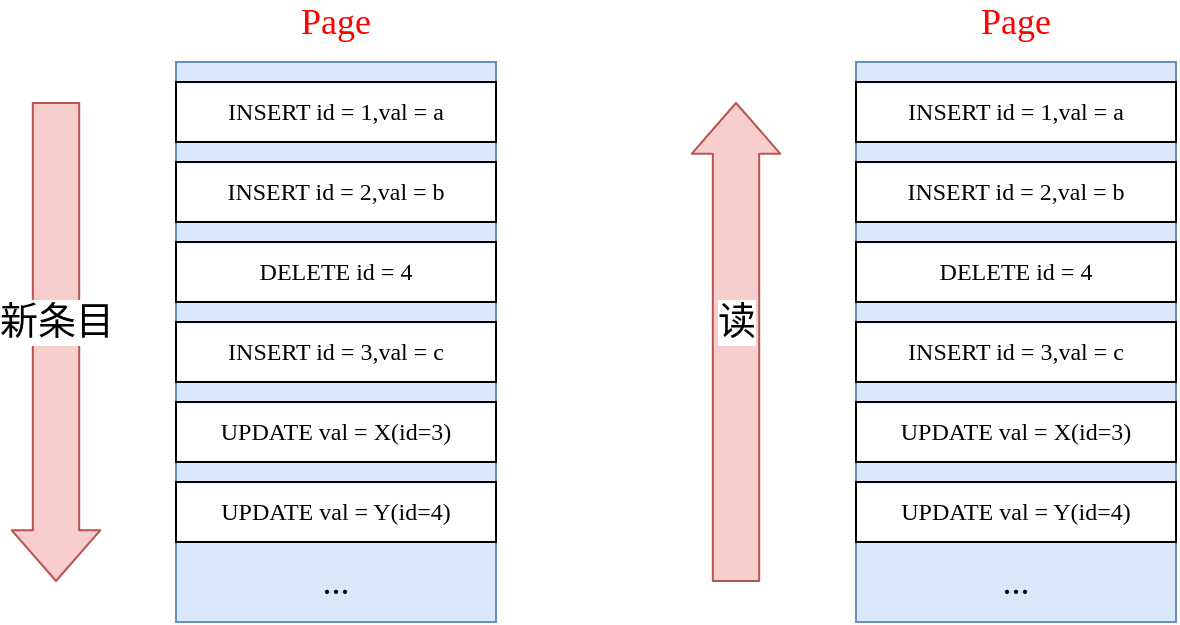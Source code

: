 <mxfile version="12.1.0" type="device" pages="5"><diagram id="jP7zajPqgfhG9g-4Bm9U" name="第 1 页"><mxGraphModel dx="1010" dy="579" grid="1" gridSize="10" guides="1" tooltips="1" connect="1" arrows="1" fold="1" page="1" pageScale="1" pageWidth="827" pageHeight="1169" math="0" shadow="0"><root><mxCell id="0"/><mxCell id="1" parent="0"/><mxCell id="dekaz9-khumnQU2_k5cd-1" value="" style="rounded=0;whiteSpace=wrap;html=1;fillColor=#dae8fc;strokeColor=#6c8ebf;" parent="1" vertex="1"><mxGeometry x="160" y="160" width="160" height="280" as="geometry"/></mxCell><mxCell id="dekaz9-khumnQU2_k5cd-2" value="" style="shape=flexArrow;endArrow=classic;html=1;width=23.2;endSize=8.108;fillColor=#f8cecc;strokeColor=#b85450;" parent="1" edge="1"><mxGeometry width="50" height="50" relative="1" as="geometry"><mxPoint x="100" y="180" as="sourcePoint"/><mxPoint x="100" y="420" as="targetPoint"/></mxGeometry></mxCell><mxCell id="dekaz9-khumnQU2_k5cd-3" value="&lt;font face=&quot;kaiti&quot; style=&quot;font-size: 19px&quot;&gt;新条目&lt;/font&gt;" style="text;html=1;resizable=0;points=[];align=center;verticalAlign=middle;labelBackgroundColor=#ffffff;" parent="dekaz9-khumnQU2_k5cd-2" vertex="1" connectable="0"><mxGeometry x="0.362" y="-3" relative="1" as="geometry"><mxPoint x="3" y="-53.5" as="offset"/></mxGeometry></mxCell><mxCell id="dekaz9-khumnQU2_k5cd-4" value="&lt;font face=&quot;JetBrains Mono&quot; style=&quot;font-size: 18px&quot; color=&quot;#ff0000&quot;&gt;Page&lt;/font&gt;" style="text;html=1;strokeColor=none;fillColor=none;align=center;verticalAlign=middle;whiteSpace=wrap;rounded=0;" parent="1" vertex="1"><mxGeometry x="220" y="130" width="40" height="20" as="geometry"/></mxCell><mxCell id="dekaz9-khumnQU2_k5cd-5" value="&lt;font face=&quot;JetBrains Mono&quot; style=&quot;font-size: 12px&quot;&gt;INSERT id = 1,val = a&lt;/font&gt;" style="rounded=0;whiteSpace=wrap;html=1;" parent="1" vertex="1"><mxGeometry x="160" y="170" width="160" height="30" as="geometry"/></mxCell><mxCell id="dekaz9-khumnQU2_k5cd-7" value="&lt;font face=&quot;JetBrains Mono&quot; style=&quot;font-size: 12px&quot;&gt;INSERT id = 2,val = b&lt;/font&gt;" style="rounded=0;whiteSpace=wrap;html=1;" parent="1" vertex="1"><mxGeometry x="160" y="210" width="160" height="30" as="geometry"/></mxCell><mxCell id="dekaz9-khumnQU2_k5cd-8" value="&lt;font face=&quot;JetBrains Mono&quot; style=&quot;font-size: 12px&quot;&gt;DELETE id = 4&lt;/font&gt;" style="rounded=0;whiteSpace=wrap;html=1;" parent="1" vertex="1"><mxGeometry x="160" y="250" width="160" height="30" as="geometry"/></mxCell><mxCell id="dekaz9-khumnQU2_k5cd-9" value="&lt;font face=&quot;JetBrains Mono&quot; style=&quot;font-size: 12px&quot;&gt;INSERT id = 3,val = c&lt;/font&gt;" style="rounded=0;whiteSpace=wrap;html=1;" parent="1" vertex="1"><mxGeometry x="160" y="290" width="160" height="30" as="geometry"/></mxCell><mxCell id="dekaz9-khumnQU2_k5cd-10" value="&lt;font face=&quot;JetBrains Mono&quot; style=&quot;font-size: 12px&quot;&gt;UPDATE val = X(id=3)&lt;/font&gt;" style="rounded=0;whiteSpace=wrap;html=1;" parent="1" vertex="1"><mxGeometry x="160" y="330" width="160" height="30" as="geometry"/></mxCell><mxCell id="dekaz9-khumnQU2_k5cd-11" value="&lt;font face=&quot;JetBrains Mono&quot; style=&quot;font-size: 12px&quot;&gt;UPDATE val = Y(id=4)&lt;/font&gt;" style="rounded=0;whiteSpace=wrap;html=1;" parent="1" vertex="1"><mxGeometry x="160" y="370" width="160" height="30" as="geometry"/></mxCell><mxCell id="dekaz9-khumnQU2_k5cd-12" value="&lt;font face=&quot;JetBrains Mono&quot; style=&quot;font-size: 18px&quot;&gt;...&lt;/font&gt;" style="text;html=1;strokeColor=none;fillColor=none;align=center;verticalAlign=middle;whiteSpace=wrap;rounded=0;" parent="1" vertex="1"><mxGeometry x="220" y="410" width="40" height="20" as="geometry"/></mxCell><mxCell id="dekaz9-khumnQU2_k5cd-13" value="" style="rounded=0;whiteSpace=wrap;html=1;fillColor=#dae8fc;strokeColor=#6c8ebf;" parent="1" vertex="1"><mxGeometry x="500" y="160" width="160" height="280" as="geometry"/></mxCell><mxCell id="dekaz9-khumnQU2_k5cd-14" value="" style="shape=flexArrow;endArrow=classic;html=1;width=23.2;endSize=8.108;fillColor=#f8cecc;strokeColor=#b85450;" parent="1" edge="1"><mxGeometry width="50" height="50" relative="1" as="geometry"><mxPoint x="440.0" y="420" as="sourcePoint"/><mxPoint x="440.0" y="180" as="targetPoint"/></mxGeometry></mxCell><mxCell id="dekaz9-khumnQU2_k5cd-15" value="&lt;font face=&quot;kaiti&quot;&gt;&lt;span style=&quot;font-size: 19px&quot;&gt;读&lt;/span&gt;&lt;/font&gt;" style="text;html=1;resizable=0;points=[];align=center;verticalAlign=middle;labelBackgroundColor=#ffffff;" parent="dekaz9-khumnQU2_k5cd-14" vertex="1" connectable="0"><mxGeometry x="0.362" y="-3" relative="1" as="geometry"><mxPoint x="-3" y="33.5" as="offset"/></mxGeometry></mxCell><mxCell id="dekaz9-khumnQU2_k5cd-16" value="&lt;font face=&quot;JetBrains Mono&quot; style=&quot;font-size: 18px&quot; color=&quot;#ff0000&quot;&gt;Page&lt;/font&gt;" style="text;html=1;strokeColor=none;fillColor=none;align=center;verticalAlign=middle;whiteSpace=wrap;rounded=0;" parent="1" vertex="1"><mxGeometry x="560" y="130" width="40" height="20" as="geometry"/></mxCell><mxCell id="dekaz9-khumnQU2_k5cd-17" value="&lt;font face=&quot;JetBrains Mono&quot; style=&quot;font-size: 12px&quot;&gt;INSERT id = 1,val = a&lt;/font&gt;" style="rounded=0;whiteSpace=wrap;html=1;" parent="1" vertex="1"><mxGeometry x="500" y="170" width="160" height="30" as="geometry"/></mxCell><mxCell id="dekaz9-khumnQU2_k5cd-18" value="&lt;font face=&quot;JetBrains Mono&quot; style=&quot;font-size: 12px&quot;&gt;INSERT id = 2,val = b&lt;/font&gt;" style="rounded=0;whiteSpace=wrap;html=1;" parent="1" vertex="1"><mxGeometry x="500" y="210" width="160" height="30" as="geometry"/></mxCell><mxCell id="dekaz9-khumnQU2_k5cd-19" value="&lt;font face=&quot;JetBrains Mono&quot; style=&quot;font-size: 12px&quot;&gt;DELETE id = 4&lt;/font&gt;" style="rounded=0;whiteSpace=wrap;html=1;" parent="1" vertex="1"><mxGeometry x="500" y="250" width="160" height="30" as="geometry"/></mxCell><mxCell id="dekaz9-khumnQU2_k5cd-20" value="&lt;font face=&quot;JetBrains Mono&quot; style=&quot;font-size: 12px&quot;&gt;INSERT id = 3,val = c&lt;/font&gt;" style="rounded=0;whiteSpace=wrap;html=1;" parent="1" vertex="1"><mxGeometry x="500" y="290" width="160" height="30" as="geometry"/></mxCell><mxCell id="dekaz9-khumnQU2_k5cd-21" value="&lt;font face=&quot;JetBrains Mono&quot; style=&quot;font-size: 12px&quot;&gt;UPDATE val = X(id=3)&lt;/font&gt;" style="rounded=0;whiteSpace=wrap;html=1;" parent="1" vertex="1"><mxGeometry x="500" y="330" width="160" height="30" as="geometry"/></mxCell><mxCell id="dekaz9-khumnQU2_k5cd-22" value="&lt;font face=&quot;JetBrains Mono&quot; style=&quot;font-size: 12px&quot;&gt;UPDATE val = Y(id=4)&lt;/font&gt;" style="rounded=0;whiteSpace=wrap;html=1;" parent="1" vertex="1"><mxGeometry x="500" y="370" width="160" height="30" as="geometry"/></mxCell><mxCell id="dekaz9-khumnQU2_k5cd-23" value="&lt;font face=&quot;JetBrains Mono&quot; style=&quot;font-size: 18px&quot;&gt;...&lt;/font&gt;" style="text;html=1;strokeColor=none;fillColor=none;align=center;verticalAlign=middle;whiteSpace=wrap;rounded=0;" parent="1" vertex="1"><mxGeometry x="560" y="410" width="40" height="20" as="geometry"/></mxCell></root></mxGraphModel></diagram><diagram id="AgkGV2lyF5n6kLWulBU_" name="第 2 页"><mxGraphModel dx="1010" dy="579" grid="1" gridSize="10" guides="1" tooltips="1" connect="1" arrows="1" fold="1" page="1" pageScale="1" pageWidth="827" pageHeight="1169" math="0" shadow="0"><root><mxCell id="nhoLZl57U8usOUFCGmk0-0"/><mxCell id="nhoLZl57U8usOUFCGmk0-1" parent="nhoLZl57U8usOUFCGmk0-0"/><mxCell id="BDrOz9Wv3HCJVko2jsR2-0" value="" style="rounded=0;whiteSpace=wrap;html=1;fillColor=#dae8fc;strokeColor=#6c8ebf;" parent="nhoLZl57U8usOUFCGmk0-1" vertex="1"><mxGeometry x="160" y="160" width="160" height="280" as="geometry"/></mxCell><mxCell id="BDrOz9Wv3HCJVko2jsR2-1" value="&lt;font face=&quot;JetBrains Mono&quot; style=&quot;font-size: 18px&quot; color=&quot;#ff0000&quot;&gt;Page&lt;/font&gt;" style="text;html=1;strokeColor=none;fillColor=none;align=center;verticalAlign=middle;whiteSpace=wrap;rounded=0;" parent="nhoLZl57U8usOUFCGmk0-1" vertex="1"><mxGeometry x="220" y="130" width="40" height="20" as="geometry"/></mxCell><mxCell id="BDrOz9Wv3HCJVko2jsR2-2" value="&lt;font face=&quot;JetBrains Mono&quot; style=&quot;font-size: 12px&quot;&gt;INSERT id = 1,val = a&lt;/font&gt;" style="rounded=0;whiteSpace=wrap;html=1;" parent="nhoLZl57U8usOUFCGmk0-1" vertex="1"><mxGeometry x="160" y="170" width="160" height="30" as="geometry"/></mxCell><mxCell id="BDrOz9Wv3HCJVko2jsR2-3" value="&lt;font face=&quot;JetBrains Mono&quot; style=&quot;font-size: 12px&quot;&gt;INSERT id = 2,val = b&lt;/font&gt;" style="rounded=0;whiteSpace=wrap;html=1;" parent="nhoLZl57U8usOUFCGmk0-1" vertex="1"><mxGeometry x="160" y="210" width="160" height="30" as="geometry"/></mxCell><mxCell id="BDrOz9Wv3HCJVko2jsR2-4" value="&lt;font face=&quot;JetBrains Mono&quot; style=&quot;font-size: 12px&quot;&gt;DELETE id = 4&lt;/font&gt;" style="rounded=0;whiteSpace=wrap;html=1;" parent="nhoLZl57U8usOUFCGmk0-1" vertex="1"><mxGeometry x="160" y="250" width="160" height="30" as="geometry"/></mxCell><mxCell id="BDrOz9Wv3HCJVko2jsR2-5" value="&lt;font face=&quot;JetBrains Mono&quot; style=&quot;font-size: 12px&quot;&gt;INSERT id = 3,val = c&lt;/font&gt;" style="rounded=0;whiteSpace=wrap;html=1;" parent="nhoLZl57U8usOUFCGmk0-1" vertex="1"><mxGeometry x="160" y="290" width="160" height="30" as="geometry"/></mxCell><mxCell id="BDrOz9Wv3HCJVko2jsR2-6" value="&lt;font face=&quot;JetBrains Mono&quot; style=&quot;font-size: 12px&quot;&gt;UPDATE val = X(id=3)&lt;/font&gt;" style="rounded=0;whiteSpace=wrap;html=1;" parent="nhoLZl57U8usOUFCGmk0-1" vertex="1"><mxGeometry x="160" y="330" width="160" height="30" as="geometry"/></mxCell><mxCell id="BDrOz9Wv3HCJVko2jsR2-7" value="&lt;font face=&quot;JetBrains Mono&quot; style=&quot;font-size: 12px&quot;&gt;UPDATE val = Y(id=4)&lt;/font&gt;" style="rounded=0;whiteSpace=wrap;html=1;" parent="nhoLZl57U8usOUFCGmk0-1" vertex="1"><mxGeometry x="160" y="370" width="160" height="30" as="geometry"/></mxCell><mxCell id="BDrOz9Wv3HCJVko2jsR2-8" value="&lt;font face=&quot;JetBrains Mono&quot; style=&quot;font-size: 18px&quot;&gt;...&lt;/font&gt;" style="text;html=1;strokeColor=none;fillColor=none;align=center;verticalAlign=middle;whiteSpace=wrap;rounded=0;" parent="nhoLZl57U8usOUFCGmk0-1" vertex="1"><mxGeometry x="220" y="410" width="40" height="20" as="geometry"/></mxCell><mxCell id="BDrOz9Wv3HCJVko2jsR2-9" value="&lt;font face=&quot;JetBrains Mono&quot; style=&quot;font-size: 18px&quot; color=&quot;#ff0000&quot;&gt;id = 1&lt;/font&gt;" style="rounded=0;whiteSpace=wrap;html=1;" parent="nhoLZl57U8usOUFCGmk0-1" vertex="1"><mxGeometry x="40" y="210" width="80" height="40" as="geometry"/></mxCell><mxCell id="BDrOz9Wv3HCJVko2jsR2-10" value="&lt;span style=&quot;color: rgb(255 , 0 , 0) ; font-family: &amp;#34;jetbrains mono&amp;#34; ; font-size: 18px ; white-space: normal&quot;&gt;id = 2&lt;/span&gt;" style="rounded=0;whiteSpace=wrap;html=1;" parent="nhoLZl57U8usOUFCGmk0-1" vertex="1"><mxGeometry x="40" y="260" width="80" height="40" as="geometry"/></mxCell><mxCell id="BDrOz9Wv3HCJVko2jsR2-11" value="&lt;span style=&quot;color: rgb(255 , 0 , 0) ; font-family: &amp;#34;jetbrains mono&amp;#34; ; font-size: 18px ; white-space: normal&quot;&gt;id = 3&lt;/span&gt;" style="rounded=0;whiteSpace=wrap;html=1;" parent="nhoLZl57U8usOUFCGmk0-1" vertex="1"><mxGeometry x="40" y="310" width="80" height="40" as="geometry"/></mxCell><mxCell id="BDrOz9Wv3HCJVko2jsR2-12" value="&lt;span style=&quot;color: rgb(255 , 0 , 0) ; font-family: &amp;#34;jetbrains mono&amp;#34; ; font-size: 18px ; white-space: normal&quot;&gt;id = 4&lt;/span&gt;" style="rounded=0;whiteSpace=wrap;html=1;" parent="nhoLZl57U8usOUFCGmk0-1" vertex="1"><mxGeometry x="40" y="360" width="80" height="40" as="geometry"/></mxCell><mxCell id="BDrOz9Wv3HCJVko2jsR2-13" value="" style="endArrow=classic;html=1;exitX=1;exitY=0.5;exitDx=0;exitDy=0;entryX=0;entryY=0.5;entryDx=0;entryDy=0;" parent="nhoLZl57U8usOUFCGmk0-1" source="BDrOz9Wv3HCJVko2jsR2-9" target="BDrOz9Wv3HCJVko2jsR2-2" edge="1"><mxGeometry width="50" height="50" relative="1" as="geometry"><mxPoint x="550" y="170" as="sourcePoint"/><mxPoint x="600" y="120" as="targetPoint"/><Array as="points"><mxPoint x="140" y="230"/><mxPoint x="140" y="185"/></Array></mxGeometry></mxCell><mxCell id="BDrOz9Wv3HCJVko2jsR2-14" value="" style="endArrow=classic;html=1;exitX=1;exitY=0.5;exitDx=0;exitDy=0;entryX=0;entryY=0.5;entryDx=0;entryDy=0;" parent="nhoLZl57U8usOUFCGmk0-1" source="BDrOz9Wv3HCJVko2jsR2-10" target="BDrOz9Wv3HCJVko2jsR2-5" edge="1"><mxGeometry width="50" height="50" relative="1" as="geometry"><mxPoint x="510" y="330" as="sourcePoint"/><mxPoint x="560" y="280" as="targetPoint"/><Array as="points"><mxPoint x="150" y="280"/><mxPoint x="150" y="305"/></Array></mxGeometry></mxCell><mxCell id="BDrOz9Wv3HCJVko2jsR2-15" value="" style="endArrow=classic;html=1;exitX=1;exitY=0.5;exitDx=0;exitDy=0;entryX=0;entryY=0.5;entryDx=0;entryDy=0;" parent="nhoLZl57U8usOUFCGmk0-1" source="BDrOz9Wv3HCJVko2jsR2-11" target="BDrOz9Wv3HCJVko2jsR2-4" edge="1"><mxGeometry width="50" height="50" relative="1" as="geometry"><mxPoint x="460" y="410" as="sourcePoint"/><mxPoint x="510" y="360" as="targetPoint"/><Array as="points"><mxPoint x="140" y="330"/><mxPoint x="140" y="265"/></Array></mxGeometry></mxCell><mxCell id="BDrOz9Wv3HCJVko2jsR2-16" value="" style="endArrow=classic;html=1;exitX=1;exitY=0.5;exitDx=0;exitDy=0;entryX=0;entryY=0.5;entryDx=0;entryDy=0;" parent="nhoLZl57U8usOUFCGmk0-1" source="BDrOz9Wv3HCJVko2jsR2-12" target="BDrOz9Wv3HCJVko2jsR2-7" edge="1"><mxGeometry width="50" height="50" relative="1" as="geometry"><mxPoint x="160" y="530" as="sourcePoint"/><mxPoint x="210" y="480" as="targetPoint"/><Array as="points"><mxPoint x="150" y="380"/></Array></mxGeometry></mxCell><mxCell id="BDrOz9Wv3HCJVko2jsR2-17" value="&lt;font face=&quot;kaiti&quot; style=&quot;font-size: 24px&quot;&gt;建立索引&lt;/font&gt;" style="text;html=1;strokeColor=none;fillColor=none;align=center;verticalAlign=middle;whiteSpace=wrap;rounded=0;" parent="nhoLZl57U8usOUFCGmk0-1" vertex="1"><mxGeometry x="185" y="460" width="110" height="20" as="geometry"/></mxCell><mxCell id="z1NZDXpB3fLRPyTHs7tz-0" value="" style="rounded=0;whiteSpace=wrap;html=1;fillColor=#dae8fc;strokeColor=#6c8ebf;" parent="nhoLZl57U8usOUFCGmk0-1" vertex="1"><mxGeometry x="430" y="160" width="160" height="280" as="geometry"/></mxCell><mxCell id="z1NZDXpB3fLRPyTHs7tz-1" value="&lt;font face=&quot;JetBrains Mono&quot; style=&quot;font-size: 18px&quot; color=&quot;#ff0000&quot;&gt;Page&lt;/font&gt;" style="text;html=1;strokeColor=none;fillColor=none;align=center;verticalAlign=middle;whiteSpace=wrap;rounded=0;" parent="nhoLZl57U8usOUFCGmk0-1" vertex="1"><mxGeometry x="490" y="130" width="40" height="20" as="geometry"/></mxCell><mxCell id="z1NZDXpB3fLRPyTHs7tz-2" value="&lt;font face=&quot;JetBrains Mono&quot; style=&quot;font-size: 12px&quot;&gt;id = 1,val = a&lt;/font&gt;" style="rounded=0;whiteSpace=wrap;html=1;" parent="nhoLZl57U8usOUFCGmk0-1" vertex="1"><mxGeometry x="430" y="170" width="160" height="30" as="geometry"/></mxCell><mxCell id="z1NZDXpB3fLRPyTHs7tz-3" value="&lt;font face=&quot;JetBrains Mono&quot; style=&quot;font-size: 12px&quot;&gt;id = 2,val = b&lt;/font&gt;" style="rounded=0;whiteSpace=wrap;html=1;" parent="nhoLZl57U8usOUFCGmk0-1" vertex="1"><mxGeometry x="430" y="210" width="160" height="30" as="geometry"/></mxCell><mxCell id="z1NZDXpB3fLRPyTHs7tz-4" value="&lt;span style=&quot;font-family: &amp;#34;jetbrains mono&amp;#34;&quot;&gt;id = 3,val = X&lt;/span&gt;" style="rounded=0;whiteSpace=wrap;html=1;" parent="nhoLZl57U8usOUFCGmk0-1" vertex="1"><mxGeometry x="430" y="250" width="160" height="30" as="geometry"/></mxCell><mxCell id="z1NZDXpB3fLRPyTHs7tz-5" value="&lt;span style=&quot;font-family: &amp;#34;jetbrains mono&amp;#34;&quot;&gt;id = 4,val = Y&lt;/span&gt;" style="rounded=0;whiteSpace=wrap;html=1;" parent="nhoLZl57U8usOUFCGmk0-1" vertex="1"><mxGeometry x="430" y="290" width="160" height="30" as="geometry"/></mxCell><mxCell id="z1NZDXpB3fLRPyTHs7tz-8" value="&lt;font face=&quot;JetBrains Mono&quot; style=&quot;font-size: 18px&quot;&gt;...&lt;/font&gt;" style="text;html=1;strokeColor=none;fillColor=none;align=center;verticalAlign=middle;whiteSpace=wrap;rounded=0;" parent="nhoLZl57U8usOUFCGmk0-1" vertex="1"><mxGeometry x="490" y="330" width="40" height="20" as="geometry"/></mxCell><mxCell id="z1NZDXpB3fLRPyTHs7tz-9" value="&lt;font face=&quot;kaiti&quot; style=&quot;font-size: 24px&quot;&gt;压缩日志&lt;/font&gt;" style="text;html=1;strokeColor=none;fillColor=none;align=center;verticalAlign=middle;whiteSpace=wrap;rounded=0;" parent="nhoLZl57U8usOUFCGmk0-1" vertex="1"><mxGeometry x="455" y="460" width="110" height="20" as="geometry"/></mxCell></root></mxGraphModel></diagram><diagram id="PGzryxXYPV_UyrP2J5SD" name="第 3 页"><mxGraphModel dx="2525" dy="1448" grid="1" gridSize="10" guides="1" tooltips="1" connect="1" arrows="1" fold="1" page="1" pageScale="1" pageWidth="827" pageHeight="1169" math="0" shadow="0"><root><mxCell id="U3vxJwbUVzdVlwbtOEuX-0"/><mxCell id="U3vxJwbUVzdVlwbtOEuX-1" parent="U3vxJwbUVzdVlwbtOEuX-0"/><mxCell id="U3vxJwbUVzdVlwbtOEuX-2" value="&lt;font face=&quot;JetBrains Mono&quot; style=&quot;font-size: 19px&quot;&gt;&lt;span class=&quot;fontstyle0&quot;&gt;#include &lt;/span&gt;&lt;span class=&quot;fontstyle2&quot;&gt;&amp;lt;stdio.h&amp;gt;&lt;br&gt;&lt;/span&gt;&lt;span class=&quot;fontstyle0&quot;&gt;int &lt;/span&gt;&lt;span class=&quot;fontstyle2&quot;&gt;main(&lt;/span&gt;&lt;span class=&quot;fontstyle0&quot;&gt;int &lt;/span&gt;&lt;span class=&quot;fontstyle2&quot;&gt;argc, &lt;/span&gt;&lt;span class=&quot;fontstyle0&quot;&gt;char&lt;/span&gt;&lt;span class=&quot;fontstyle2&quot;&gt;* argv[]) {&lt;br&gt;&lt;/span&gt;&lt;span class=&quot;fontstyle0&quot;&gt;&amp;nbsp; &amp;nbsp; float &lt;/span&gt;&lt;span class=&quot;fontstyle2&quot;&gt;x = 0.1;&lt;br&gt;&lt;/span&gt;&lt;span class=&quot;fontstyle0&quot;&gt;&amp;nbsp; &amp;nbsp; float &lt;/span&gt;&lt;span class=&quot;fontstyle2&quot;&gt;y = 0.2;&lt;br&gt;&amp;nbsp; &amp;nbsp; printf(&quot;x+y = %f\n&quot;, x+y);&lt;br&gt;&amp;nbsp; &amp;nbsp; printf(&quot;0.3 = %f\n&quot;, 0.3);&lt;br&gt;}&lt;/span&gt;&amp;nbsp;&amp;nbsp;&lt;/font&gt;" style="rounded=0;whiteSpace=wrap;html=1;align=left;fillColor=#dae8fc;strokeColor=#6c8ebf;" vertex="1" parent="U3vxJwbUVzdVlwbtOEuX-1"><mxGeometry x="80" y="160" width="440" height="200" as="geometry"/></mxCell><mxCell id="U3vxJwbUVzdVlwbtOEuX-3" value="&lt;font face=&quot;JetBrains Mono&quot; style=&quot;font-size: 15px&quot;&gt;&lt;span class=&quot;fontstyle0&quot;&gt;x+y = 0.3&lt;br&gt;0.3 = 0.3&lt;/span&gt;&amp;nbsp;&amp;nbsp;&lt;/font&gt;" style="rounded=0;whiteSpace=wrap;html=1;align=left;fillColor=#d5e8d4;strokeColor=#82b366;" vertex="1" parent="U3vxJwbUVzdVlwbtOEuX-1"><mxGeometry x="640" y="230" width="150" height="60" as="geometry"/></mxCell><mxCell id="U3vxJwbUVzdVlwbtOEuX-4" value="" style="shape=flexArrow;endArrow=classic;html=1;fillColor=#ffe6cc;strokeColor=#d79b00;" edge="1" parent="U3vxJwbUVzdVlwbtOEuX-1"><mxGeometry width="50" height="50" relative="1" as="geometry"><mxPoint x="540" y="260" as="sourcePoint"/><mxPoint x="620" y="260" as="targetPoint"/></mxGeometry></mxCell><mxCell id="U3vxJwbUVzdVlwbtOEuX-5" value="&lt;font face=&quot;JetBrains Mono&quot; style=&quot;font-size: 19px&quot;&gt;&lt;span class=&quot;fontstyle0&quot;&gt;#include &lt;/span&gt;&lt;span class=&quot;fontstyle2&quot;&gt;&amp;lt;stdio.h&amp;gt;&lt;br&gt;&lt;/span&gt;&lt;span class=&quot;fontstyle0&quot;&gt;int &lt;/span&gt;&lt;span class=&quot;fontstyle2&quot;&gt;main(&lt;/span&gt;&lt;span class=&quot;fontstyle0&quot;&gt;int &lt;/span&gt;&lt;span class=&quot;fontstyle2&quot;&gt;argc, &lt;/span&gt;&lt;span class=&quot;fontstyle0&quot;&gt;char&lt;/span&gt;&lt;span class=&quot;fontstyle2&quot;&gt;* argv[]) {&lt;br&gt;&lt;/span&gt;&lt;span class=&quot;fontstyle0&quot;&gt;&amp;nbsp; &amp;nbsp; float &lt;/span&gt;&lt;span class=&quot;fontstyle2&quot;&gt;x = 0.1;&lt;br&gt;&lt;/span&gt;&lt;span class=&quot;fontstyle0&quot;&gt;&amp;nbsp; &amp;nbsp; float &lt;/span&gt;&lt;span class=&quot;fontstyle2&quot;&gt;y = 0.2;&lt;br&gt;&amp;nbsp; &amp;nbsp; printf(&quot;x+y = &lt;font color=&quot;#ff0000&quot;&gt;%.20f&lt;/font&gt;\n&quot;, x+y);&lt;br&gt;&amp;nbsp; &amp;nbsp; printf(&quot;0.3 = &lt;font color=&quot;#ff0000&quot;&gt;%.20f&lt;/font&gt;\n&quot;, 0.3);&lt;br&gt;}&lt;/span&gt;&amp;nbsp;&amp;nbsp;&lt;/font&gt;" style="rounded=0;whiteSpace=wrap;html=1;align=left;fillColor=#dae8fc;strokeColor=#6c8ebf;" vertex="1" parent="U3vxJwbUVzdVlwbtOEuX-1"><mxGeometry x="842.4" y="160" width="440" height="200" as="geometry"/></mxCell><mxCell id="U3vxJwbUVzdVlwbtOEuX-6" value="&lt;font face=&quot;JetBrains Mono&quot; style=&quot;font-size: 15px&quot;&gt;&lt;span class=&quot;fontstyle0&quot;&gt;x+y =&amp;nbsp;&lt;/span&gt;&lt;/font&gt;&lt;font face=&quot;JetBrains Mono&quot; style=&quot;font-size: 15px&quot;&gt;&lt;font color=&quot;#ff0000&quot;&gt;&lt;span class=&quot;fontstyle0&quot;&gt;0.3&lt;/span&gt; &lt;/font&gt;&lt;/font&gt;&lt;br style=&quot;line-height: normal&quot;&gt;&lt;font face=&quot;JetBrains Mono&quot; style=&quot;font-size: 15px&quot;&gt;&lt;span class=&quot;fontstyle0&quot;&gt;0.3 =&amp;nbsp;&lt;/span&gt;&lt;/font&gt;&lt;font face=&quot;JetBrains Mono&quot; color=&quot;#ff0000&quot; style=&quot;font-size: 15px&quot;&gt;&lt;span class=&quot;fontstyle0&quot;&gt;0.3&lt;/span&gt; &lt;font style=&quot;font-size: 15px&quot;&gt;&amp;nbsp;&lt;/font&gt;&lt;/font&gt;" style="rounded=0;whiteSpace=wrap;html=1;align=left;fillColor=#d5e8d4;strokeColor=#82b366;" vertex="1" parent="U3vxJwbUVzdVlwbtOEuX-1"><mxGeometry x="1402" y="230" width="278" height="60" as="geometry"/></mxCell><mxCell id="U3vxJwbUVzdVlwbtOEuX-7" value="" style="shape=flexArrow;endArrow=classic;html=1;fillColor=#ffe6cc;strokeColor=#d79b00;" edge="1" parent="U3vxJwbUVzdVlwbtOEuX-1"><mxGeometry width="50" height="50" relative="1" as="geometry"><mxPoint x="1302.4" y="260" as="sourcePoint"/><mxPoint x="1382.4" y="260" as="targetPoint"/></mxGeometry></mxCell></root></mxGraphModel></diagram><diagram id="_9Wtr5dRzFMC2bOdjJjK" name="第 4 页"><mxGraphModel dx="842" dy="483" grid="1" gridSize="10" guides="1" tooltips="1" connect="1" arrows="1" fold="1" page="1" pageScale="1" pageWidth="827" pageHeight="1169" math="0" shadow="0"><root><mxCell id="XgjSDxvkfsIpTBypaqJC-0"/><mxCell id="XgjSDxvkfsIpTBypaqJC-1" parent="XgjSDxvkfsIpTBypaqJC-0"/><mxCell id="XgjSDxvkfsIpTBypaqJC-2" value="&lt;font face=&quot;JetBrains Mono&quot; style=&quot;font-size: 18px&quot;&gt;&lt;span class=&quot;fontstyle0&quot;&gt;typedef unsigned char&amp;nbsp;&lt;/span&gt;&lt;/font&gt;&lt;font face=&quot;JetBrains Mono&quot; style=&quot;font-size: 18px&quot;&gt;&lt;span class=&quot;fontstyle2&quot;&gt;NumericDigit;&lt;br&gt;&lt;/span&gt;&lt;span class=&quot;fontstyle0&quot;&gt;typedef struct &lt;/span&gt;&lt;span class=&quot;fontstyle2&quot;&gt;{&lt;br&gt;&lt;/span&gt;&lt;span class=&quot;fontstyle0&quot;&gt;&amp;nbsp; &amp;nbsp; int &lt;/span&gt;&lt;span class=&quot;fontstyle2&quot;&gt;ndigits;&lt;br&gt;&lt;/span&gt;&lt;span class=&quot;fontstyle0&quot;&gt;&amp;nbsp; &amp;nbsp; int &lt;/span&gt;&lt;span class=&quot;fontstyle2&quot;&gt;weight;&lt;br&gt;&lt;/span&gt;&lt;span class=&quot;fontstyle0&quot;&gt;&amp;nbsp; &amp;nbsp; int &lt;/span&gt;&lt;span class=&quot;fontstyle2&quot;&gt;scale;&lt;br&gt;&lt;/span&gt;&lt;span class=&quot;fontstyle0&quot;&gt;&amp;nbsp; &amp;nbsp; int &lt;/span&gt;&lt;span class=&quot;fontstyle2&quot;&gt;sign;&lt;br&gt;&amp;nbsp; &amp;nbsp; NumericDigit *digits;&lt;br&gt;} numeric;&lt;/span&gt;&amp;nbsp;&lt;/font&gt;" style="rounded=0;whiteSpace=wrap;html=1;align=left;fillColor=#f5f5f5;strokeColor=#666666;fontColor=#333333;" vertex="1" parent="XgjSDxvkfsIpTBypaqJC-1"><mxGeometry x="160" y="160" width="430" height="200" as="geometry"/></mxCell><mxCell id="XgjSDxvkfsIpTBypaqJC-3" value="" style="rounded=0;whiteSpace=wrap;html=1;fillColor=none;strokeColor=#FF0000;strokeWidth=3;" vertex="1" parent="XgjSDxvkfsIpTBypaqJC-1"><mxGeometry x="200" y="303" width="140" height="20" as="geometry"/></mxCell><mxCell id="XgjSDxvkfsIpTBypaqJC-4" value="" style="rounded=0;whiteSpace=wrap;html=1;fillColor=none;strokeColor=#FF0000;strokeWidth=3;" vertex="1" parent="XgjSDxvkfsIpTBypaqJC-1"><mxGeometry x="160" y="177" width="380" height="20" as="geometry"/></mxCell><mxCell id="XgjSDxvkfsIpTBypaqJC-5" value="" style="endArrow=classic;html=1;exitX=0.857;exitY=0.05;exitDx=0;exitDy=0;entryX=0.5;entryY=1;entryDx=0;entryDy=0;strokeColor=#FF0000;strokeWidth=2;exitPerimeter=0;" edge="1" parent="XgjSDxvkfsIpTBypaqJC-1" source="XgjSDxvkfsIpTBypaqJC-3" target="XgjSDxvkfsIpTBypaqJC-4"><mxGeometry width="50" height="50" relative="1" as="geometry"><mxPoint x="430" y="270" as="sourcePoint"/><mxPoint x="480" y="220" as="targetPoint"/><Array as="points"><mxPoint x="320" y="270"/><mxPoint x="350" y="270"/><mxPoint x="350" y="240"/></Array></mxGeometry></mxCell><mxCell id="XgjSDxvkfsIpTBypaqJC-6" value="&lt;font face=&quot;kaiti&quot; style=&quot;font-size: 18px&quot;&gt;位数&lt;/font&gt;" style="rounded=0;whiteSpace=wrap;html=1;strokeColor=#000000;strokeWidth=1;fillColor=#ffffff;" vertex="1" parent="XgjSDxvkfsIpTBypaqJC-1"><mxGeometry x="20" y="150" width="80" height="40" as="geometry"/></mxCell><mxCell id="XgjSDxvkfsIpTBypaqJC-7" value="&lt;font face=&quot;kaiti&quot; style=&quot;font-size: 12px&quot;&gt;第一个数字的权重&lt;/font&gt;" style="rounded=0;whiteSpace=wrap;html=1;strokeColor=#000000;strokeWidth=1;fillColor=#ffffff;" vertex="1" parent="XgjSDxvkfsIpTBypaqJC-1"><mxGeometry x="20" y="200" width="80" height="40" as="geometry"/></mxCell><mxCell id="XgjSDxvkfsIpTBypaqJC-8" value="&lt;font face=&quot;kaiti&quot;&gt;&lt;span style=&quot;font-size: 18px&quot;&gt;比例因子&lt;/span&gt;&lt;/font&gt;" style="rounded=0;whiteSpace=wrap;html=1;strokeColor=#000000;strokeWidth=1;fillColor=#ffffff;" vertex="1" parent="XgjSDxvkfsIpTBypaqJC-1"><mxGeometry x="20" y="250" width="80" height="40" as="geometry"/></mxCell><mxCell id="XgjSDxvkfsIpTBypaqJC-9" value="&lt;font face=&quot;kaiti&quot;&gt;&lt;span style=&quot;font-size: 18px&quot;&gt;符号&lt;/span&gt;&lt;br&gt;&lt;font style=&quot;font-size: 6px&quot;&gt;（正数、负数、NaN）&lt;/font&gt;&lt;br&gt;&lt;/font&gt;" style="rounded=0;whiteSpace=wrap;html=1;strokeColor=#000000;strokeWidth=1;fillColor=#ffffff;" vertex="1" parent="XgjSDxvkfsIpTBypaqJC-1"><mxGeometry x="20" y="300" width="80" height="40" as="geometry"/></mxCell><mxCell id="XgjSDxvkfsIpTBypaqJC-10" value="&lt;font face=&quot;kaiti&quot;&gt;&lt;span style=&quot;font-size: 18px&quot;&gt;数据&lt;/span&gt;&lt;/font&gt;" style="rounded=0;whiteSpace=wrap;html=1;strokeColor=#000000;strokeWidth=1;fillColor=#ffffff;" vertex="1" parent="XgjSDxvkfsIpTBypaqJC-1"><mxGeometry x="20" y="350" width="80" height="40" as="geometry"/></mxCell><mxCell id="XgjSDxvkfsIpTBypaqJC-11" value="" style="endArrow=classic;html=1;strokeColor=#FF0000;strokeWidth=1;entryX=1;entryY=0.5;entryDx=0;entryDy=0;exitX=0;exitY=0.5;exitDx=0;exitDy=0;" edge="1" parent="XgjSDxvkfsIpTBypaqJC-1" source="XgjSDxvkfsIpTBypaqJC-3" target="XgjSDxvkfsIpTBypaqJC-10"><mxGeometry width="50" height="50" relative="1" as="geometry"><mxPoint x="150" y="430" as="sourcePoint"/><mxPoint x="200" y="380" as="targetPoint"/><Array as="points"><mxPoint x="140" y="313"/><mxPoint x="140" y="370"/></Array></mxGeometry></mxCell><mxCell id="XgjSDxvkfsIpTBypaqJC-12" value="" style="endArrow=classic;html=1;strokeColor=#FF0000;strokeWidth=1;entryX=1;entryY=0.5;entryDx=0;entryDy=0;exitX=-0.004;exitY=0.699;exitDx=0;exitDy=0;exitPerimeter=0;" edge="1" parent="XgjSDxvkfsIpTBypaqJC-1" source="XgjSDxvkfsIpTBypaqJC-2" target="XgjSDxvkfsIpTBypaqJC-9"><mxGeometry width="50" height="50" relative="1" as="geometry"><mxPoint x="160" y="450" as="sourcePoint"/><mxPoint x="210" y="400" as="targetPoint"/></mxGeometry></mxCell><mxCell id="XgjSDxvkfsIpTBypaqJC-13" value="" style="endArrow=classic;html=1;strokeColor=#FF0000;strokeWidth=1;entryX=1;entryY=0.5;entryDx=0;entryDy=0;exitX=0;exitY=0.566;exitDx=0;exitDy=0;exitPerimeter=0;" edge="1" parent="XgjSDxvkfsIpTBypaqJC-1" source="XgjSDxvkfsIpTBypaqJC-2" target="XgjSDxvkfsIpTBypaqJC-8"><mxGeometry width="50" height="50" relative="1" as="geometry"><mxPoint x="168.28" y="249.8" as="sourcePoint"/><mxPoint x="110" y="270" as="targetPoint"/></mxGeometry></mxCell><mxCell id="XgjSDxvkfsIpTBypaqJC-14" value="" style="endArrow=classic;html=1;strokeColor=#FF0000;strokeWidth=1;entryX=1;entryY=0.5;entryDx=0;entryDy=0;exitX=-0.003;exitY=0.454;exitDx=0;exitDy=0;exitPerimeter=0;" edge="1" parent="XgjSDxvkfsIpTBypaqJC-1" source="XgjSDxvkfsIpTBypaqJC-2" target="XgjSDxvkfsIpTBypaqJC-7"><mxGeometry width="50" height="50" relative="1" as="geometry"><mxPoint x="170" y="283.2" as="sourcePoint"/><mxPoint x="110" y="280" as="targetPoint"/></mxGeometry></mxCell><mxCell id="XgjSDxvkfsIpTBypaqJC-15" value="" style="endArrow=classic;html=1;strokeColor=#FF0000;strokeWidth=1;entryX=1;entryY=0.5;entryDx=0;entryDy=0;exitX=0;exitY=0.35;exitDx=0;exitDy=0;exitPerimeter=0;" edge="1" parent="XgjSDxvkfsIpTBypaqJC-1" source="XgjSDxvkfsIpTBypaqJC-2" target="XgjSDxvkfsIpTBypaqJC-6"><mxGeometry width="50" height="50" relative="1" as="geometry"><mxPoint x="168.71" y="260.8" as="sourcePoint"/><mxPoint x="110" y="230" as="targetPoint"/></mxGeometry></mxCell></root></mxGraphModel></diagram><diagram id="3pt2fSXY6iGPWxnbPfq9" name="第 5 页"><mxGraphModel dx="1443" dy="827" grid="1" gridSize="10" guides="1" tooltips="1" connect="1" arrows="1" fold="1" page="1" pageScale="1" pageWidth="827" pageHeight="1169" math="0" shadow="0"><root><mxCell id="Pl6-TlRQ-WDG4dr9q6aK-0"/><mxCell id="Pl6-TlRQ-WDG4dr9q6aK-1" parent="Pl6-TlRQ-WDG4dr9q6aK-0"/><mxCell id="Pl6-TlRQ-WDG4dr9q6aK-15" value="" style="rounded=0;whiteSpace=wrap;html=1;strokeColor=none;strokeWidth=1;fillColor=#ffffff;" vertex="1" parent="Pl6-TlRQ-WDG4dr9q6aK-1"><mxGeometry x="160" y="200" width="640" height="240" as="geometry"/></mxCell><mxCell id="Pl6-TlRQ-WDG4dr9q6aK-2" value="&lt;font face=&quot;JetBrains Mono&quot; style=&quot;font-size: 16px&quot; color=&quot;#ff0000&quot;&gt;Header&lt;/font&gt;" style="rounded=0;whiteSpace=wrap;html=1;strokeColor=#000000;" vertex="1" parent="Pl6-TlRQ-WDG4dr9q6aK-1"><mxGeometry x="320" y="240" width="80" height="40" as="geometry"/></mxCell><mxCell id="Pl6-TlRQ-WDG4dr9q6aK-3" value="&lt;font face=&quot;JetBrains Mono&quot; style=&quot;font-size: 16px&quot;&gt;a&lt;/font&gt;" style="rounded=0;whiteSpace=wrap;html=1;strokeColor=#000000;" vertex="1" parent="Pl6-TlRQ-WDG4dr9q6aK-1"><mxGeometry x="400" y="240" width="40" height="40" as="geometry"/></mxCell><mxCell id="Pl6-TlRQ-WDG4dr9q6aK-4" value="&lt;font face=&quot;JetBrains Mono&quot; style=&quot;font-size: 16px&quot;&gt;b&lt;/font&gt;" style="rounded=0;whiteSpace=wrap;html=1;strokeColor=#000000;" vertex="1" parent="Pl6-TlRQ-WDG4dr9q6aK-1"><mxGeometry x="440" y="240" width="40" height="40" as="geometry"/></mxCell><mxCell id="Pl6-TlRQ-WDG4dr9q6aK-5" value="&lt;font face=&quot;JetBrains Mono&quot; style=&quot;font-size: 16px&quot;&gt;c&lt;/font&gt;" style="rounded=0;whiteSpace=wrap;html=1;strokeColor=#000000;" vertex="1" parent="Pl6-TlRQ-WDG4dr9q6aK-1"><mxGeometry x="480" y="240" width="40" height="40" as="geometry"/></mxCell><mxCell id="Pl6-TlRQ-WDG4dr9q6aK-6" value="&lt;font face=&quot;JetBrains Mono&quot; style=&quot;font-size: 16px&quot;&gt;d&lt;/font&gt;" style="rounded=0;whiteSpace=wrap;html=1;strokeColor=#000000;" vertex="1" parent="Pl6-TlRQ-WDG4dr9q6aK-1"><mxGeometry x="520" y="240" width="80" height="40" as="geometry"/></mxCell><mxCell id="Pl6-TlRQ-WDG4dr9q6aK-7" value="&lt;font face=&quot;JetBrains Mono&quot; style=&quot;font-size: 16px&quot;&gt;e&lt;/font&gt;" style="rounded=0;whiteSpace=wrap;html=1;strokeColor=#000000;" vertex="1" parent="Pl6-TlRQ-WDG4dr9q6aK-1"><mxGeometry x="600" y="240" width="40" height="40" as="geometry"/></mxCell><mxCell id="Pl6-TlRQ-WDG4dr9q6aK-8" value="&lt;font face=&quot;JetBrains Mono&quot; style=&quot;font-size: 16px&quot; color=&quot;#ff0000&quot;&gt;Tuple&lt;/font&gt;" style="text;html=1;strokeColor=none;fillColor=none;align=center;verticalAlign=middle;whiteSpace=wrap;rounded=0;" vertex="1" parent="Pl6-TlRQ-WDG4dr9q6aK-1"><mxGeometry x="475" y="210" width="50" height="20" as="geometry"/></mxCell><mxCell id="Pl6-TlRQ-WDG4dr9q6aK-9" value="&lt;font face=&quot;JetBrains Mono&quot; style=&quot;font-size: 18px&quot; color=&quot;#ff0000&quot;&gt;Data&lt;/font&gt;" style="rounded=0;whiteSpace=wrap;html=1;strokeColor=#6c8ebf;strokeWidth=1;fillColor=#dae8fc;" vertex="1" parent="Pl6-TlRQ-WDG4dr9q6aK-1"><mxGeometry x="520" y="340" width="120" height="80" as="geometry"/></mxCell><mxCell id="Pl6-TlRQ-WDG4dr9q6aK-12" value="&lt;font face=&quot;JetBrains Mono&quot; style=&quot;font-size: 18px&quot; color=&quot;#ff0000&quot;&gt;&lt;span class=&quot;fontstyle0&quot;&gt;External File&lt;/span&gt;&lt;/font&gt;" style="text;html=1;strokeColor=none;fillColor=none;align=center;verticalAlign=middle;whiteSpace=wrap;rounded=0;" vertex="1" parent="Pl6-TlRQ-WDG4dr9q6aK-1"><mxGeometry x="505" y="310" width="165" height="20" as="geometry"/></mxCell><mxCell id="Pl6-TlRQ-WDG4dr9q6aK-13" value="" style="endArrow=classic;html=1;strokeColor=#FF0000;strokeWidth=2;exitX=0.5;exitY=1;exitDx=0;exitDy=0;entryX=0;entryY=0.5;entryDx=0;entryDy=0;" edge="1" parent="Pl6-TlRQ-WDG4dr9q6aK-1" source="Pl6-TlRQ-WDG4dr9q6aK-5"><mxGeometry width="50" height="50" relative="1" as="geometry"><mxPoint x="290" y="440" as="sourcePoint"/><mxPoint x="520" y="340" as="targetPoint"/><Array as="points"><mxPoint x="500" y="340"/></Array></mxGeometry></mxCell></root></mxGraphModel></diagram></mxfile>